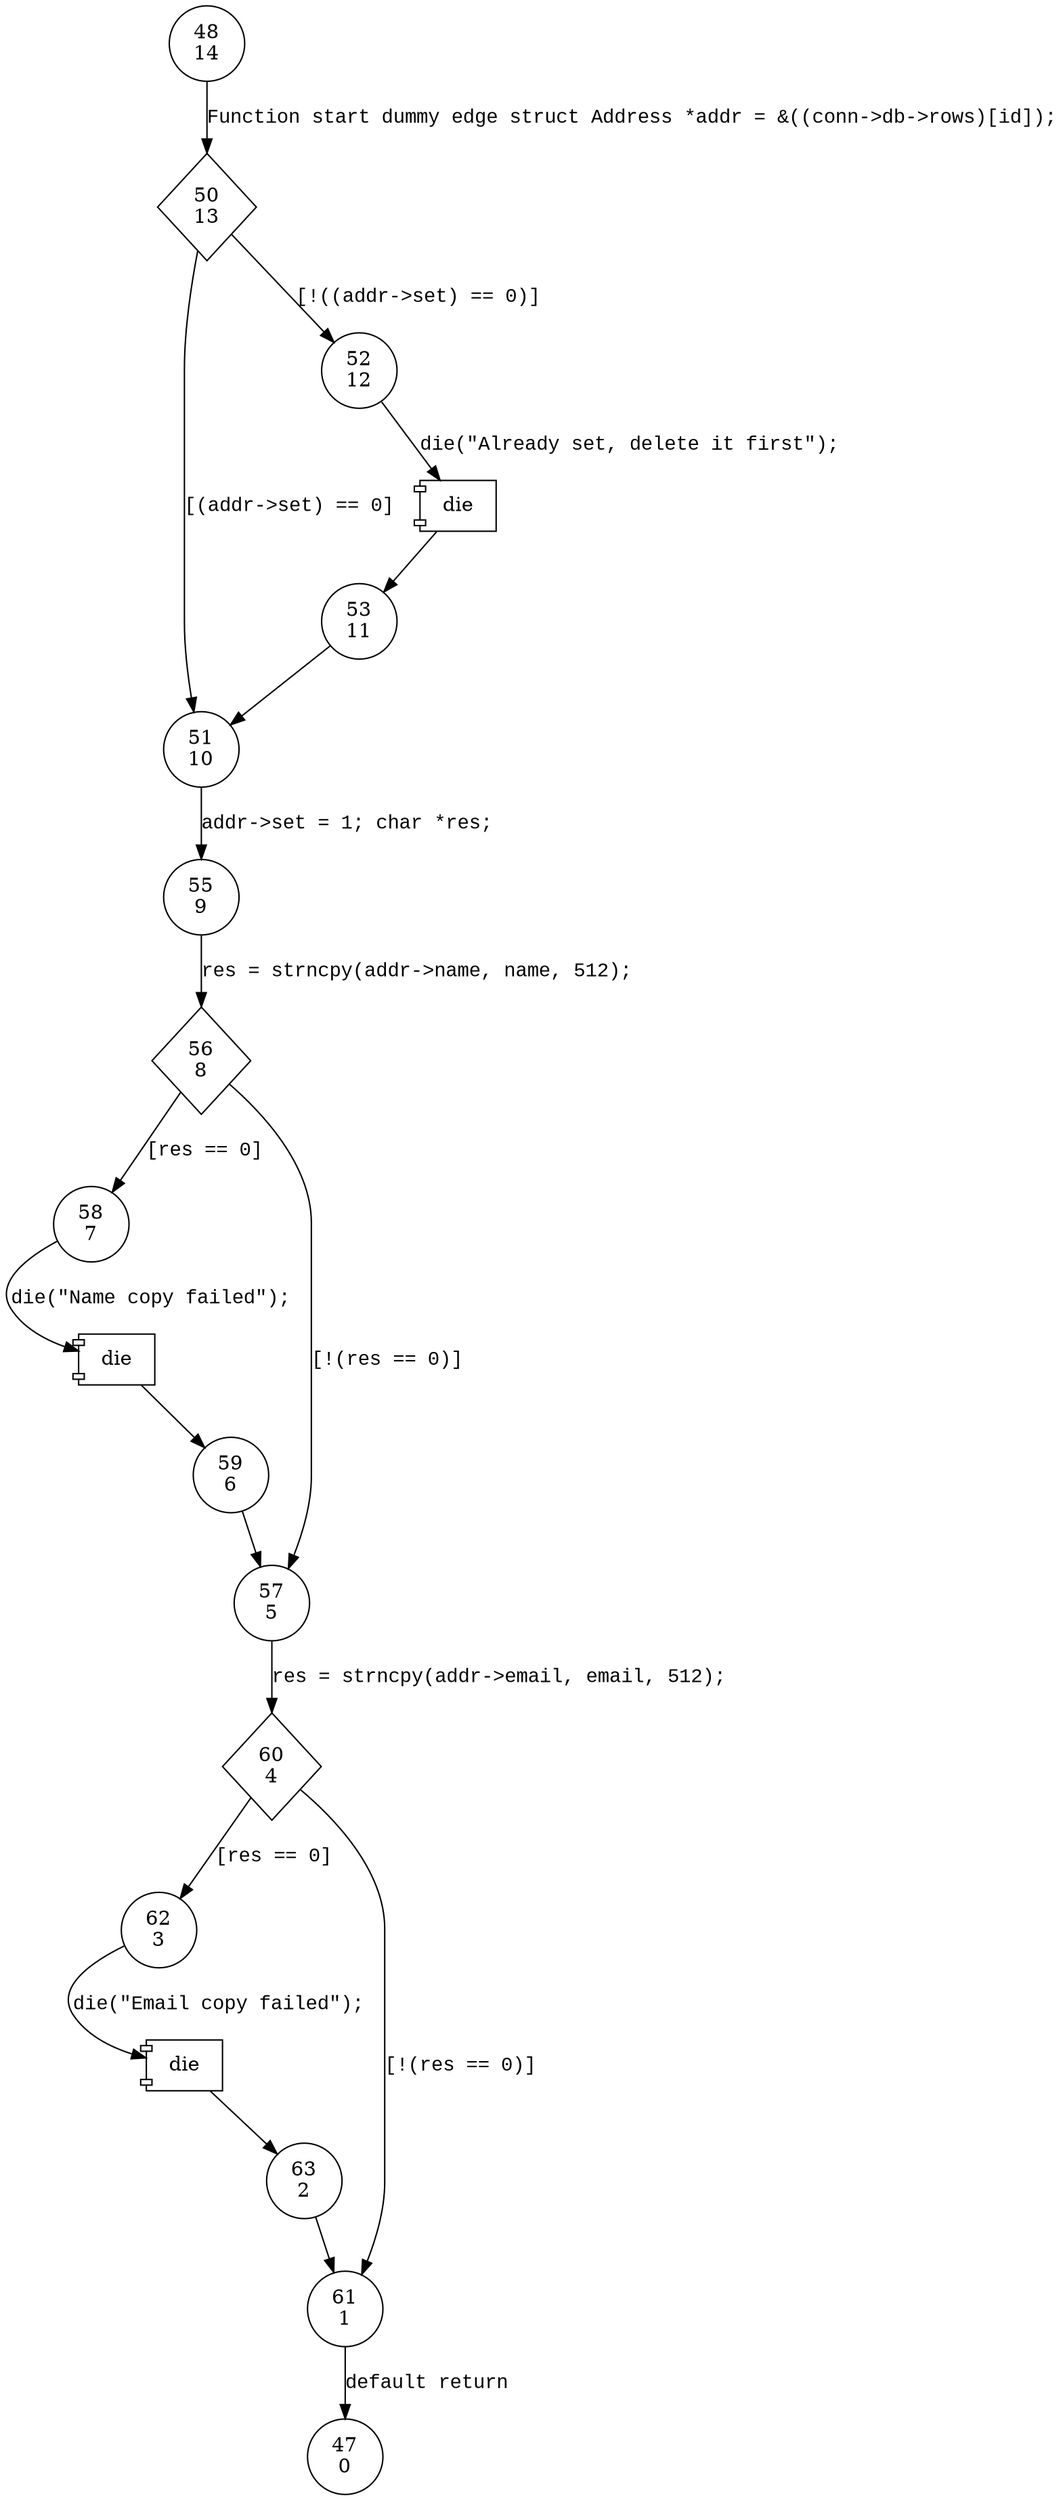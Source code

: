 digraph Database_set {
48 [shape="circle" label="48\n14"]
50 [shape="diamond" label="50\n13"]
51 [shape="circle" label="51\n10"]
52 [shape="circle" label="52\n12"]
53 [shape="circle" label="53\n11"]
55 [shape="circle" label="55\n9"]
56 [shape="diamond" label="56\n8"]
58 [shape="circle" label="58\n7"]
57 [shape="circle" label="57\n5"]
60 [shape="diamond" label="60\n4"]
62 [shape="circle" label="62\n3"]
61 [shape="circle" label="61\n1"]
47 [shape="circle" label="47\n0"]
63 [shape="circle" label="63\n2"]
59 [shape="circle" label="59\n6"]
48 -> 50 [label="Function start dummy edge struct Address *addr = &((conn->db->rows)[id]);" fontname="Courier New"]
50 -> 51 [label="[(addr->set) == 0]" fontname="Courier New"]
50 -> 52 [label="[!((addr->set) == 0)]" fontname="Courier New"]
100005 [shape="component" label="die"]
52 -> 100005 [label="die(\"Already set, delete it first\");" fontname="Courier New"]
100005 -> 53 [label="" fontname="Courier New"]
51 -> 55 [label="addr->set = 1; char *res;" fontname="Courier New"]
56 -> 58 [label="[res == 0]" fontname="Courier New"]
56 -> 57 [label="[!(res == 0)]" fontname="Courier New"]
57 -> 60 [label="res = strncpy(addr->email, email, 512);" fontname="Courier New"]
60 -> 62 [label="[res == 0]" fontname="Courier New"]
60 -> 61 [label="[!(res == 0)]" fontname="Courier New"]
61 -> 47 [label="default return" fontname="Courier New"]
100006 [shape="component" label="die"]
62 -> 100006 [label="die(\"Email copy failed\");" fontname="Courier New"]
100006 -> 63 [label="" fontname="Courier New"]
100007 [shape="component" label="die"]
58 -> 100007 [label="die(\"Name copy failed\");" fontname="Courier New"]
100007 -> 59 [label="" fontname="Courier New"]
53 -> 51 [label="" fontname="Courier New"]
55 -> 56 [label="res = strncpy(addr->name, name, 512);" fontname="Courier New"]
63 -> 61 [label="" fontname="Courier New"]
59 -> 57 [label="" fontname="Courier New"]
}